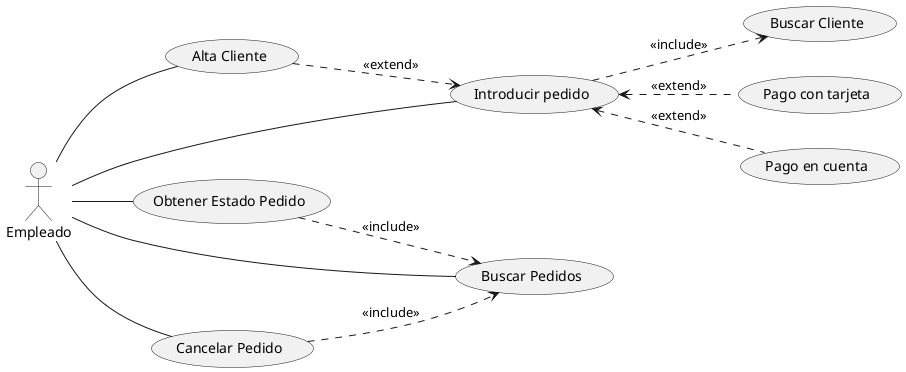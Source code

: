 @startuml
left to right direction
:Empleado:--(Alta Cliente)
:Empleado:--(Introducir pedido)
:Empleado:--(Obtener Estado Pedido)
:Empleado:--(Buscar Pedidos)
:Empleado:--(Cancelar Pedido)
(Alta Cliente)-.>(Introducir pedido):<<extend>>
(Introducir pedido)-.>(Buscar Cliente):<<include>>
(Introducir pedido)<.-(Pago con tarjeta):<<extend>>
(Introducir pedido)<.-(Pago en cuenta):<<extend>>
(Obtener Estado Pedido)-.>(Buscar Pedidos):<<include>>
(Cancelar Pedido)-.>(Buscar Pedidos):<<include>>
@enduml